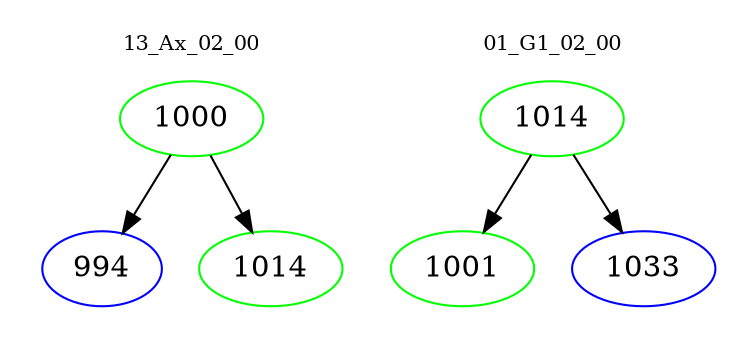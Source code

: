 digraph{
subgraph cluster_0 {
color = white
label = "13_Ax_02_00";
fontsize=10;
T0_1000 [label="1000", color="green"]
T0_1000 -> T0_994 [color="black"]
T0_994 [label="994", color="blue"]
T0_1000 -> T0_1014 [color="black"]
T0_1014 [label="1014", color="green"]
}
subgraph cluster_1 {
color = white
label = "01_G1_02_00";
fontsize=10;
T1_1014 [label="1014", color="green"]
T1_1014 -> T1_1001 [color="black"]
T1_1001 [label="1001", color="green"]
T1_1014 -> T1_1033 [color="black"]
T1_1033 [label="1033", color="blue"]
}
}
